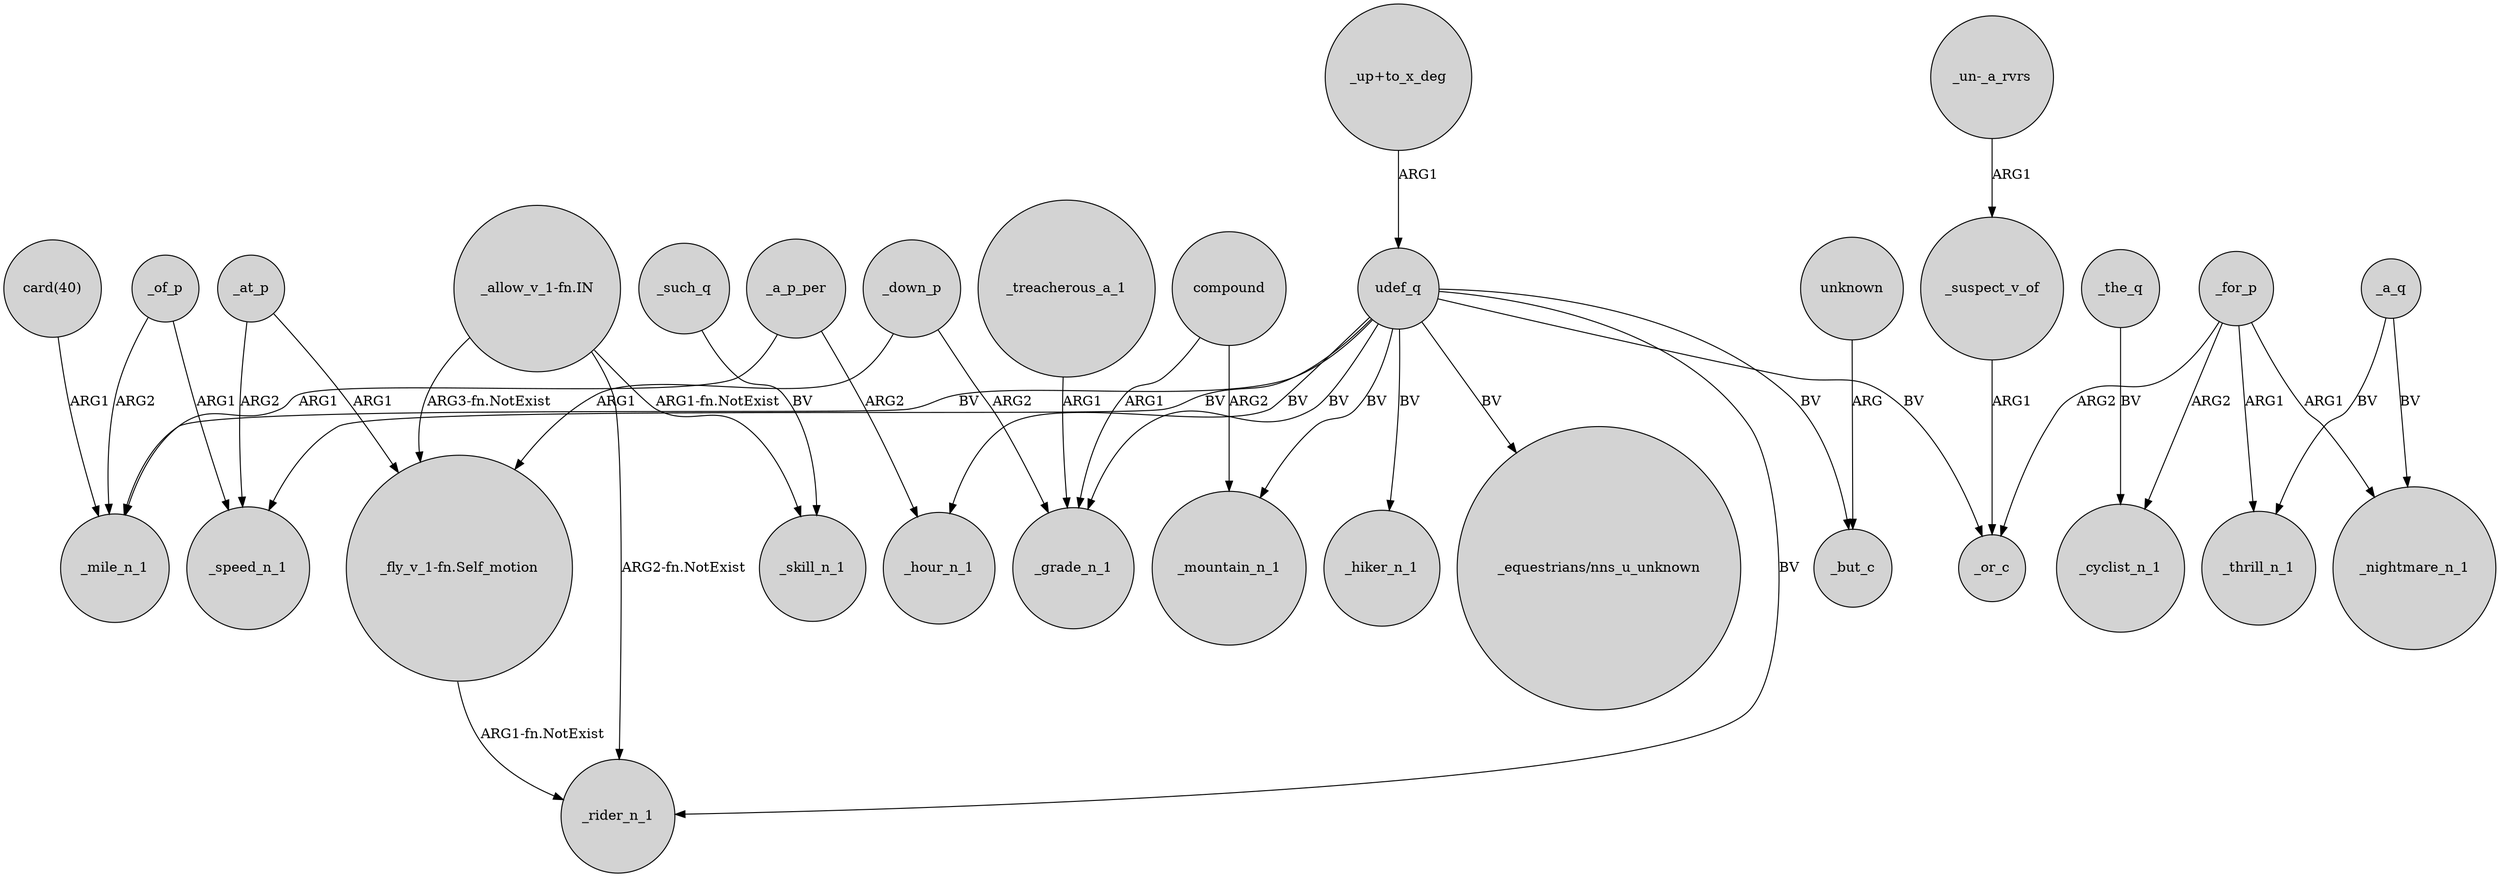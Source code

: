 digraph {
	node [shape=circle style=filled]
	udef_q -> _mile_n_1 [label=BV]
	_of_p -> _speed_n_1 [label=ARG1]
	udef_q -> _speed_n_1 [label=BV]
	_a_q -> _nightmare_n_1 [label=BV]
	udef_q -> _grade_n_1 [label=BV]
	compound -> _mountain_n_1 [label=ARG2]
	_for_p -> _nightmare_n_1 [label=ARG1]
	"_up+to_x_deg" -> udef_q [label=ARG1]
	unknown -> _but_c [label=ARG]
	_for_p -> _cyclist_n_1 [label=ARG2]
	compound -> _grade_n_1 [label=ARG1]
	udef_q -> _hour_n_1 [label=BV]
	_treacherous_a_1 -> _grade_n_1 [label=ARG1]
	_down_p -> _grade_n_1 [label=ARG2]
	"_allow_v_1-fn.IN" -> _skill_n_1 [label="ARG1-fn.NotExist"]
	"_fly_v_1-fn.Self_motion" -> _rider_n_1 [label="ARG1-fn.NotExist"]
	udef_q -> _or_c [label=BV]
	_a_p_per -> _mile_n_1 [label=ARG1]
	_at_p -> _speed_n_1 [label=ARG2]
	"_allow_v_1-fn.IN" -> "_fly_v_1-fn.Self_motion" [label="ARG3-fn.NotExist"]
	"_allow_v_1-fn.IN" -> _rider_n_1 [label="ARG2-fn.NotExist"]
	_at_p -> "_fly_v_1-fn.Self_motion" [label=ARG1]
	_suspect_v_of -> _or_c [label=ARG1]
	udef_q -> _hiker_n_1 [label=BV]
	_a_q -> _thrill_n_1 [label=BV]
	udef_q -> "_equestrians/nns_u_unknown" [label=BV]
	_down_p -> "_fly_v_1-fn.Self_motion" [label=ARG1]
	_of_p -> _mile_n_1 [label=ARG2]
	_such_q -> _skill_n_1 [label=BV]
	"_un-_a_rvrs" -> _suspect_v_of [label=ARG1]
	"card(40)" -> _mile_n_1 [label=ARG1]
	_for_p -> _thrill_n_1 [label=ARG1]
	udef_q -> _mountain_n_1 [label=BV]
	_a_p_per -> _hour_n_1 [label=ARG2]
	_the_q -> _cyclist_n_1 [label=BV]
	udef_q -> _rider_n_1 [label=BV]
	udef_q -> _but_c [label=BV]
	_for_p -> _or_c [label=ARG2]
}

